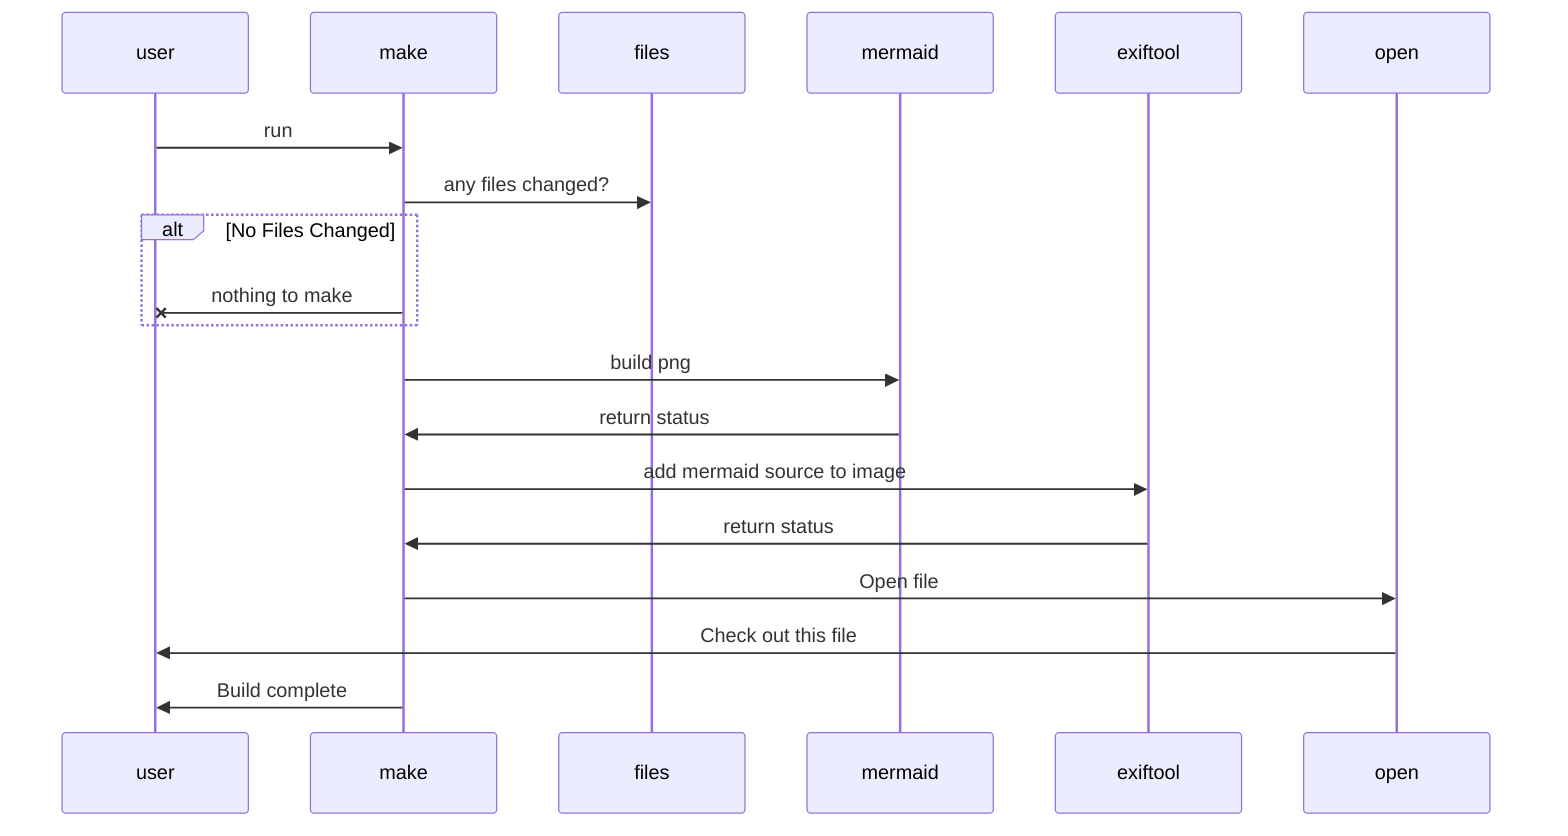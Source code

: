 sequenceDiagram
	user ->> make: run
	make ->> files: any files changed?
	alt No Files Changed
		make -x user: nothing to make
	end
	make ->> mermaid: build png
	mermaid ->> make: return status
	make ->> exiftool: add mermaid source to image
	exiftool ->> make: return status
	make ->> open: Open file
	open ->> user: Check out this file
	make ->> user: Build complete